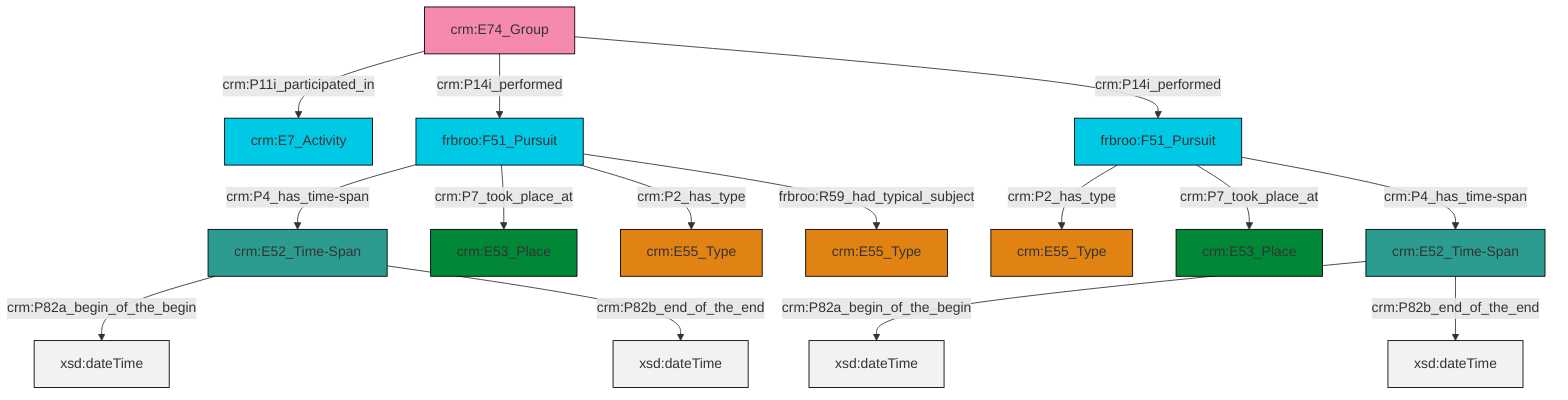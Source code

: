 graph TD
classDef Literal fill:#f2f2f2,stroke:#000000;
classDef CRM_Entity fill:#FFFFFF,stroke:#000000;
classDef Temporal_Entity fill:#00C9E6, stroke:#000000;
classDef Type fill:#E18312, stroke:#000000;
classDef Time-Span fill:#2C9C91, stroke:#000000;
classDef Appellation fill:#FFEB7F, stroke:#000000;
classDef Place fill:#008836, stroke:#000000;
classDef Persistent_Item fill:#B266B2, stroke:#000000;
classDef Conceptual_Object fill:#FFD700, stroke:#000000;
classDef Physical_Thing fill:#D2B48C, stroke:#000000;
classDef Actor fill:#f58aad, stroke:#000000;
classDef PC_Classes fill:#4ce600, stroke:#000000;
classDef Multi fill:#cccccc,stroke:#000000;

0["crm:E74_Group"]:::Actor -->|crm:P11i_participated_in| 1["crm:E7_Activity"]:::Temporal_Entity
2["crm:E52_Time-Span"]:::Time-Span -->|crm:P82a_begin_of_the_begin| 3[xsd:dateTime]:::Literal
4["frbroo:F51_Pursuit"]:::Temporal_Entity -->|crm:P2_has_type| 5["crm:E55_Type"]:::Type
0["crm:E74_Group"]:::Actor -->|crm:P14i_performed| 8["frbroo:F51_Pursuit"]:::Temporal_Entity
2["crm:E52_Time-Span"]:::Time-Span -->|crm:P82b_end_of_the_end| 9[xsd:dateTime]:::Literal
0["crm:E74_Group"]:::Actor -->|crm:P14i_performed| 4["frbroo:F51_Pursuit"]:::Temporal_Entity
8["frbroo:F51_Pursuit"]:::Temporal_Entity -->|crm:P4_has_time-span| 2["crm:E52_Time-Span"]:::Time-Span
4["frbroo:F51_Pursuit"]:::Temporal_Entity -->|crm:P7_took_place_at| 10["crm:E53_Place"]:::Place
8["frbroo:F51_Pursuit"]:::Temporal_Entity -->|crm:P7_took_place_at| 16["crm:E53_Place"]:::Place
8["frbroo:F51_Pursuit"]:::Temporal_Entity -->|crm:P2_has_type| 6["crm:E55_Type"]:::Type
14["crm:E52_Time-Span"]:::Time-Span -->|crm:P82a_begin_of_the_begin| 19[xsd:dateTime]:::Literal
8["frbroo:F51_Pursuit"]:::Temporal_Entity -->|frbroo:R59_had_typical_subject| 20["crm:E55_Type"]:::Type
4["frbroo:F51_Pursuit"]:::Temporal_Entity -->|crm:P4_has_time-span| 14["crm:E52_Time-Span"]:::Time-Span
14["crm:E52_Time-Span"]:::Time-Span -->|crm:P82b_end_of_the_end| 25[xsd:dateTime]:::Literal